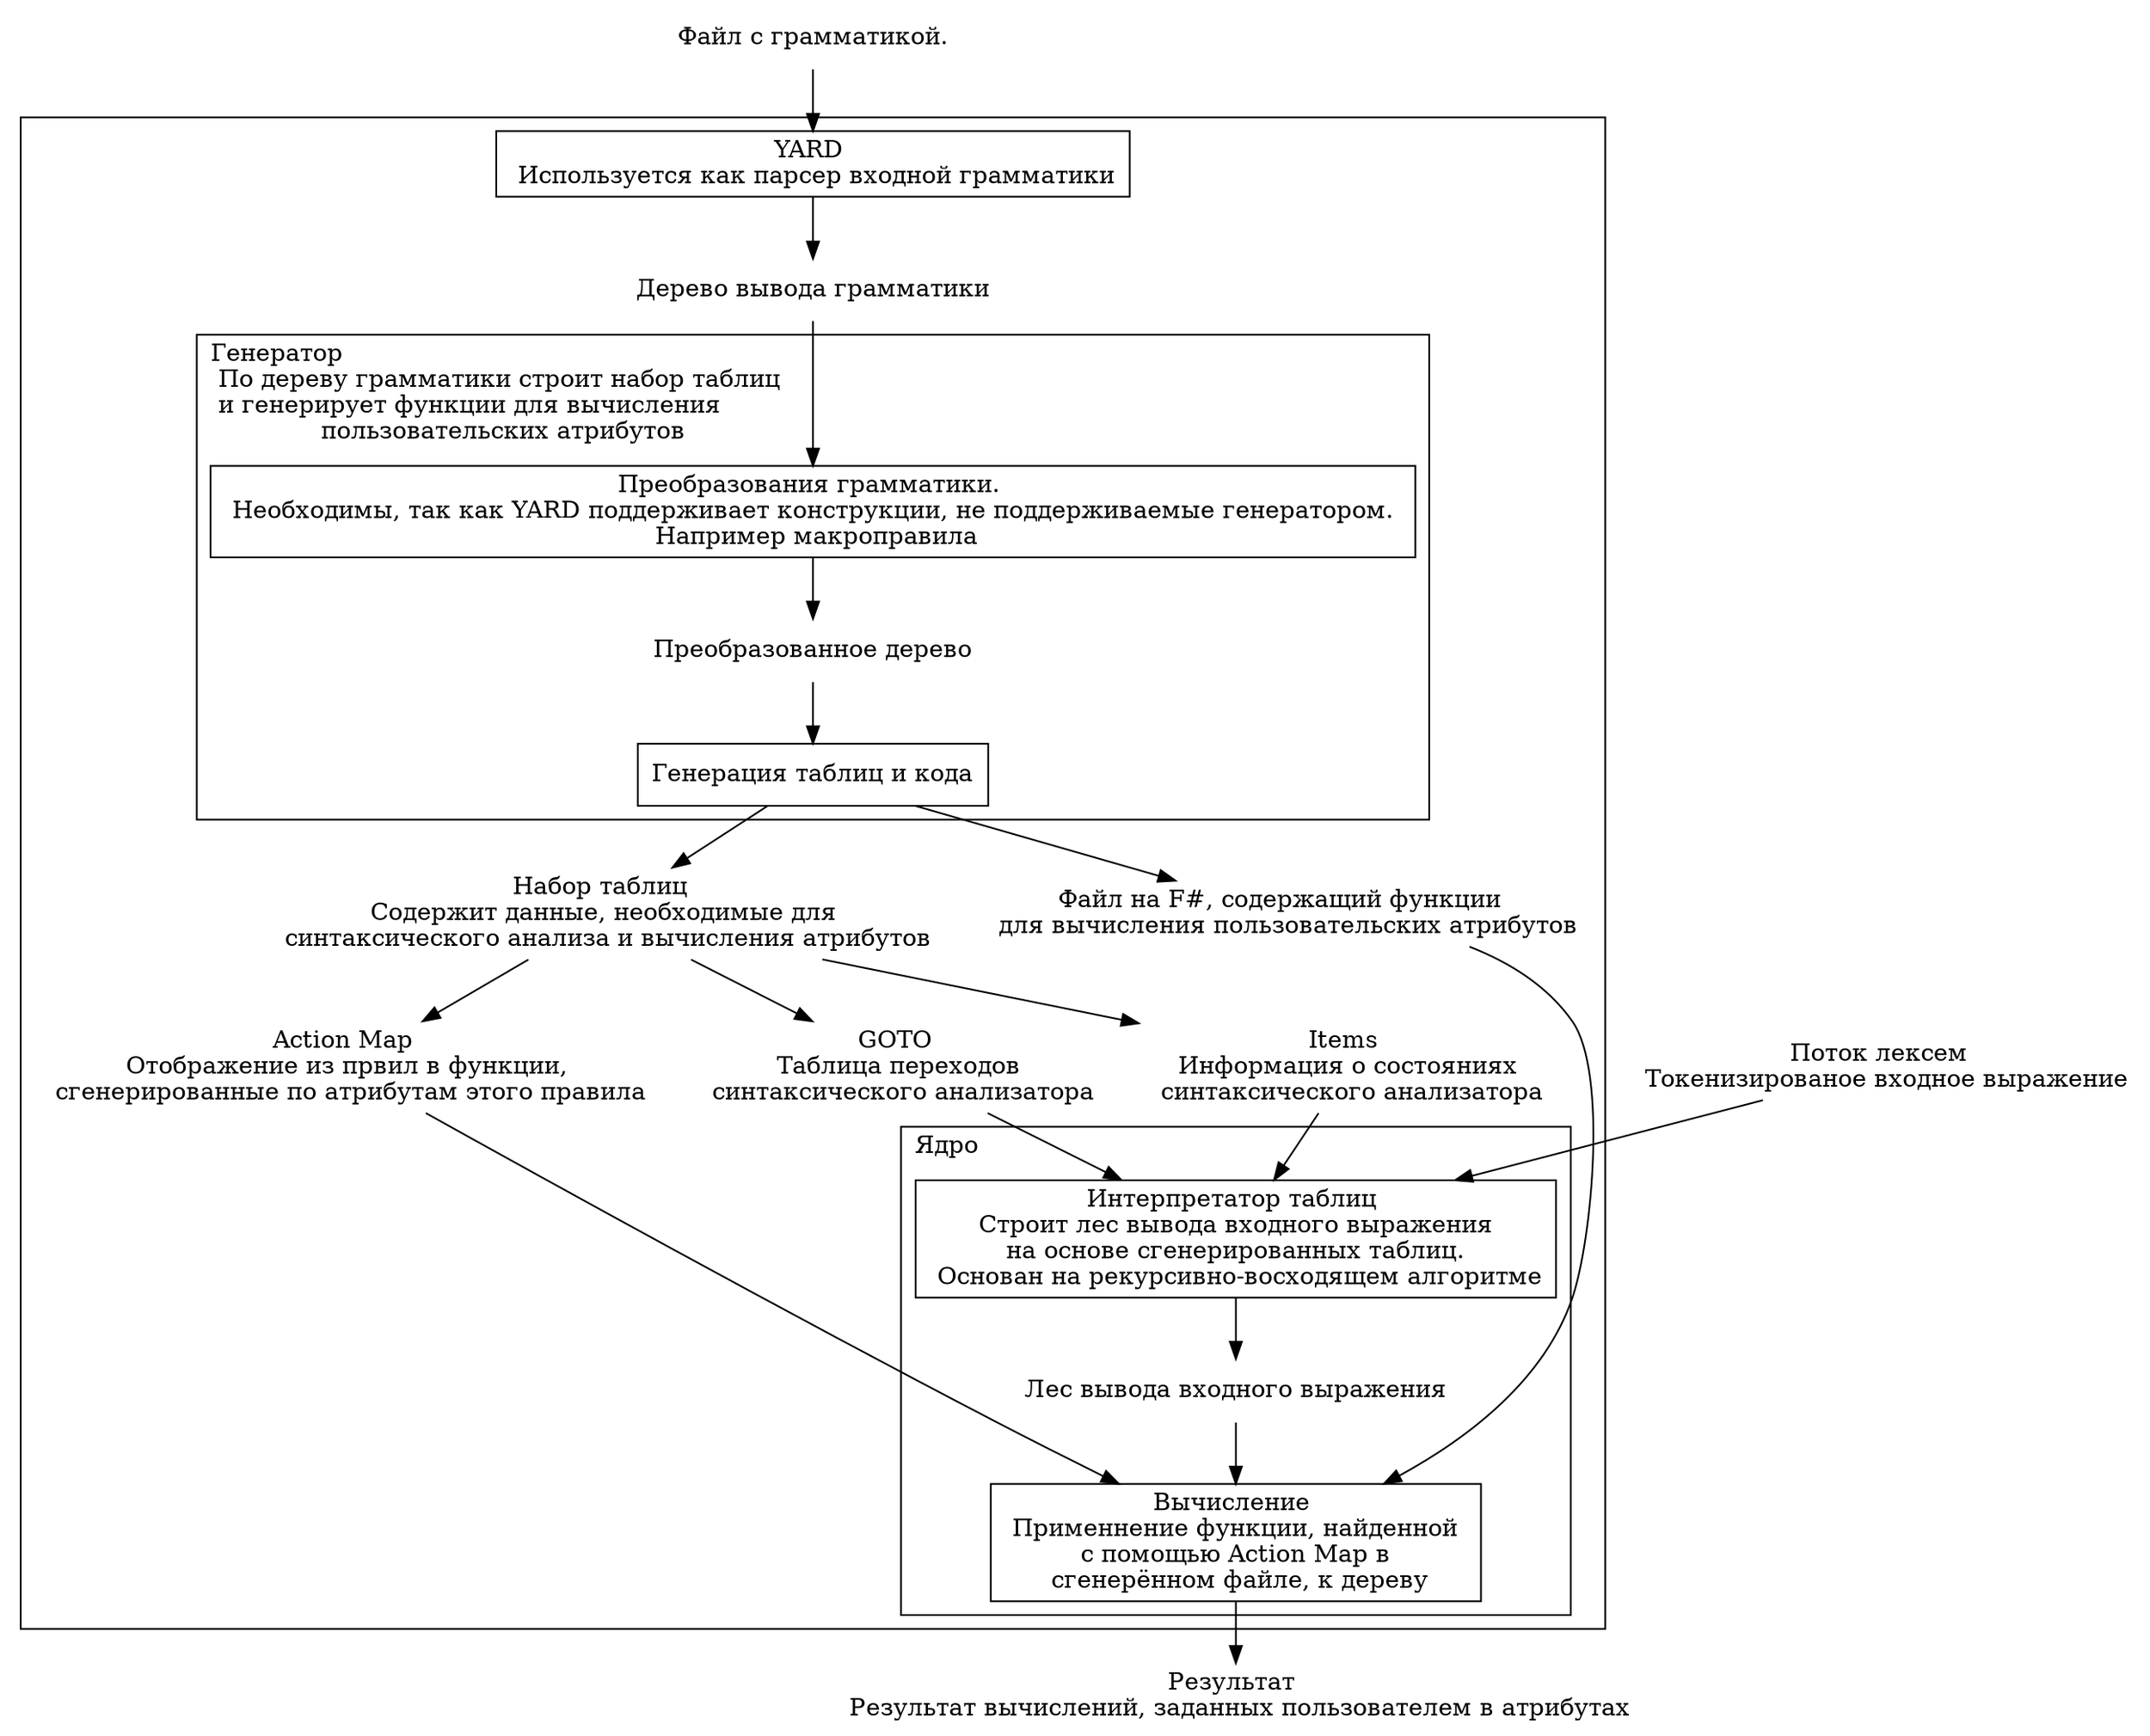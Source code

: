 digraph general_structure
{
	SOURCE_GRAMMAR [shape = plaintext, label = "Файл с грамматикой."]
	
	LEXEMES_SREAM [shape = plaintext, label = "Поток лексем \n Токенизированое входное выражение"]
	
	RESULT [shape = plaintext, label = "Результат \n Результат вычислений, заданных пользователем в атрибутах"]
	
	subgraph cluster_TOOL
	{
	  
	   
	   YARD [shape = box, label = "YARD \n Используется как парсер входной грамматики"]
	   
	   IL [shape = plaintext, label = "Дерево вывода грамматики"]	   	  
	   
	   TABLES [shape = plaintext, label = "Набор таблиц \n Содержит данные, необходимые для \n синтаксического анализа и вычисления атрибутов"]
	   
	   T_GOTO [shape = plaintext, label = "GOTO \n Таблица переходов \n синтаксического анализатора"]
	   T_ITEMS [shape = plaintext, label = "Items \n Информация о состояниях \n синтаксического анализатора"]
	   T_ACTION_MAP [shape = plaintext, label = "Action Map \n Отображение из првил в функции, \n сгенерированные по атрибутам этого правила"]
	   
	   SOURCE_CODE [shape = plaintext, label = "Файл на F#, содержащий функции \n для вычисления пользовательских атрибутов"]        	  
	   
	   {rank = "same"; TABLES SOURCE_CODE };
	   {rank = "same"; T_GOTO T_ITEMS T_ACTION_MAP};
	   
	   subgraph cluster_GENERATOR
	   {   	
			labeljust=l
			label = "Генератор \l По дереву грамматики строит набор таблиц \l и генерирует функции для вычисления \l пользовательских атрибутов"
			
			
			TRANSFORMATIONS[shape = box, label = "Преобразования грамматики. \n Необходимы, так как YARD поддерживает конструкции, не поддерживаемые генератором. \n Например макроправила"]
			
			TRANSFORMED_GRAMMAR[shape = plaintext, label = "Преобразованное дерево"]
			
			GENERATOR[shape = box, label = "Генерация таблиц и кода"]
			
			TRANSFORMATIONS -> TRANSFORMED_GRAMMAR
			TRANSFORMED_GRAMMAR -> GENERATOR
	   }
	   
	   
	   subgraph cluster_CORE
	   {
			label = "Ядро"
			labeljust=l
			
			TABLE_INTERPRETATOR [shape = box, label = "Интерпретатор таблиц \n Строит лес вывода входного выражения \n на основе сгенерированных таблиц. \n Основан на рекурсивно-восходящем алгоритме"]			
			
			DIRIV_FOREST [shape = plaintext, label = "Лес вывода входного выражения"]
			
			/*subgraph cluster_AST_INTERPRETATOR
			{
				label = "Интерпертатор леса вывода \n Вычисляет атрибуты над лесом вывода"
				TREE_WALKER[shape = box, label ="Обход дерева вывода"]
				NODES[shape = plaintext, label = "Список сыновей узла дерева вывода"]
				STRING_TO_TREE_CONVERTER[shape = box, label ="Свёртка списка в дерево"]
				RE_TREE[shape = plaintext, label = "Дерево вывода строки в грамматике, \n заданной регулярным выражением \n в правой части правила"]
				CALCULATOR[shape = box, label ="Вычисление \n Применнение функции, найденной \n с помощью Action Map в \n сгенерённом файле, к дереву"]
				
				TREE_WALKER -> NODES
				NODES -> STRING_TO_TREE_CONVERTER
				STRING_TO_TREE_CONVERTER -> RE_TREE
				RE_TREE -> CALCULATOR
				
			}
			*/
			
			CALCULATOR[shape = box, label ="Вычисление \n Применнение функции, найденной \n с помощью Action Map в \n сгенерённом файле, к дереву"]
			
			TABLE_INTERPRETATOR -> DIRIV_FOREST		
			//DIRIV_FOREST -> TREE_WALKER
			DIRIV_FOREST -> CALCULATOR
	   }
	   	   
	   YARD -> IL
	   IL -> TRANSFORMATIONS      
	   GENERATOR -> TABLES
	   GENERATOR -> SOURCE_CODE   	   
	   TABLES -> T_GOTO
	   TABLES -> T_ITEMS
	   TABLES -> T_ACTION_MAP
	   T_GOTO -> TABLE_INTERPRETATOR
	   T_ITEMS -> TABLE_INTERPRETATOR   
	   SOURCE_CODE -> CALCULATOR
	   T_ACTION_MAP -> CALCULATOR	   
   }
   
   SOURCE_GRAMMAR -> YARD
   LEXEMES_SREAM -> TABLE_INTERPRETATOR
   CALCULATOR -> RESULT
}